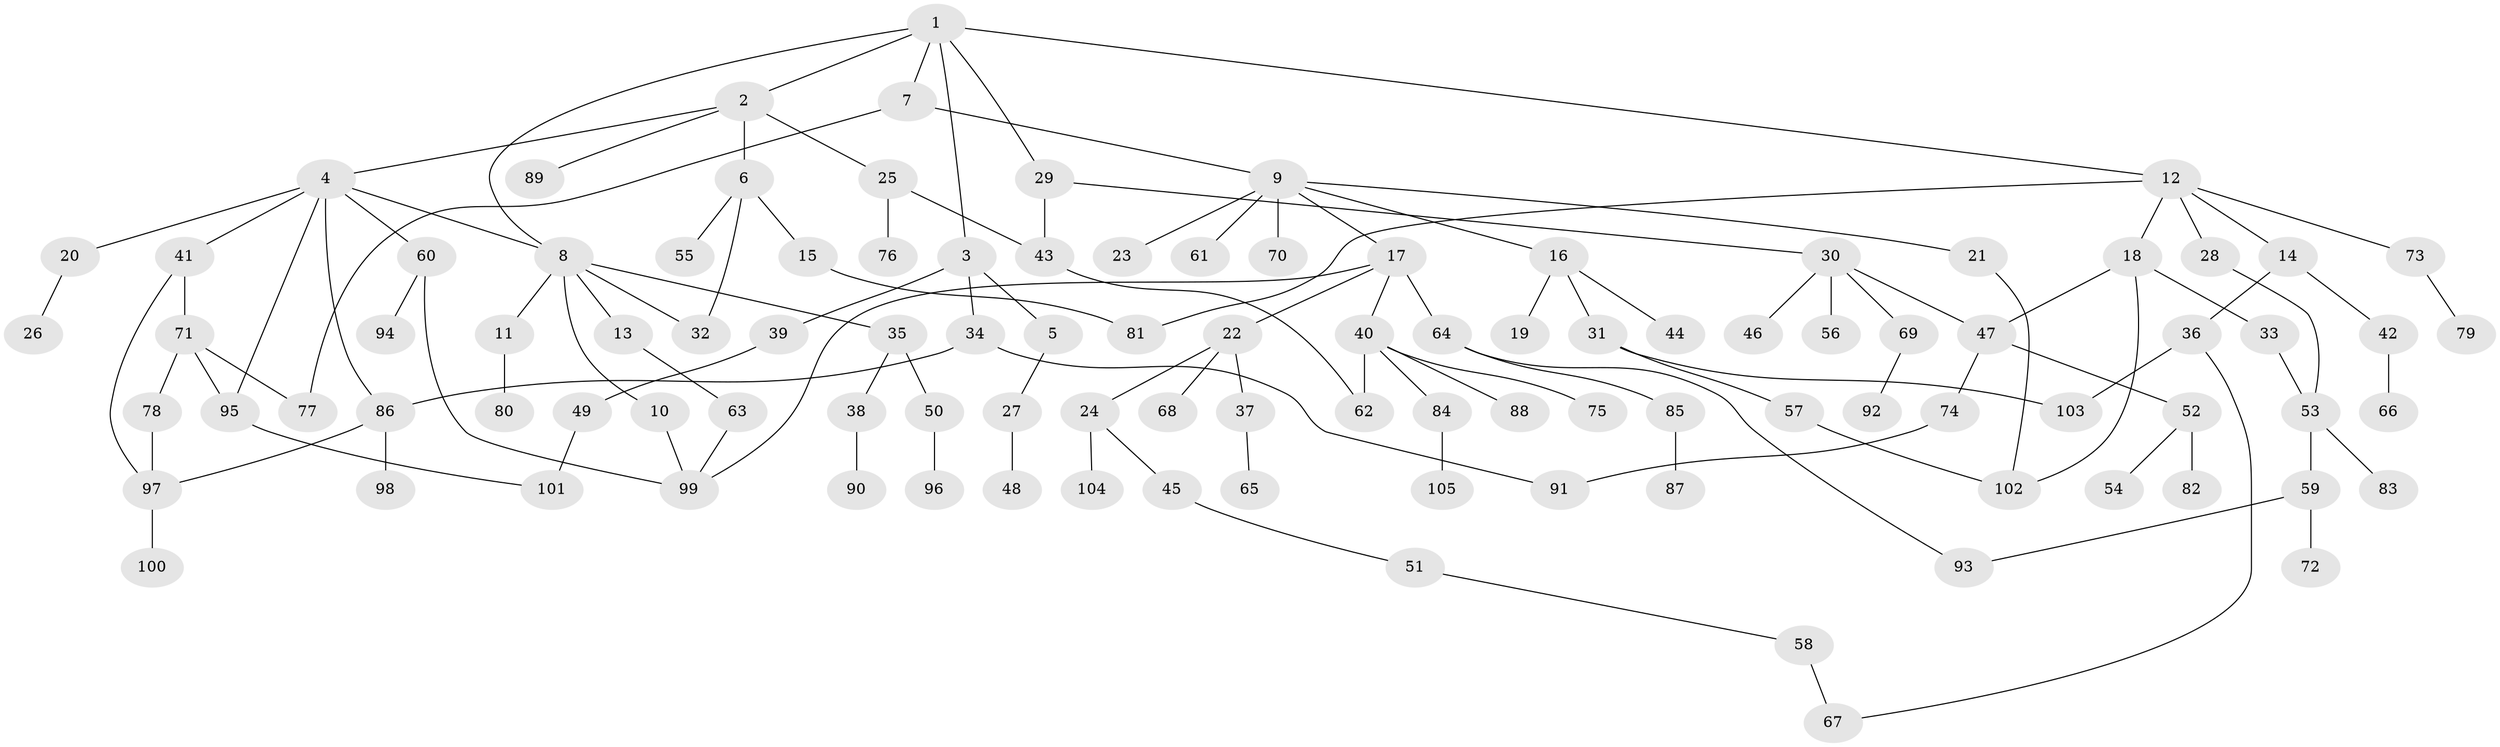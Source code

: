 // coarse degree distribution, {5: 0.09375, 2: 0.34375, 4: 0.1875, 7: 0.0625, 1: 0.21875, 3: 0.0625, 8: 0.03125}
// Generated by graph-tools (version 1.1) at 2025/36/03/04/25 23:36:11]
// undirected, 105 vertices, 126 edges
graph export_dot {
  node [color=gray90,style=filled];
  1;
  2;
  3;
  4;
  5;
  6;
  7;
  8;
  9;
  10;
  11;
  12;
  13;
  14;
  15;
  16;
  17;
  18;
  19;
  20;
  21;
  22;
  23;
  24;
  25;
  26;
  27;
  28;
  29;
  30;
  31;
  32;
  33;
  34;
  35;
  36;
  37;
  38;
  39;
  40;
  41;
  42;
  43;
  44;
  45;
  46;
  47;
  48;
  49;
  50;
  51;
  52;
  53;
  54;
  55;
  56;
  57;
  58;
  59;
  60;
  61;
  62;
  63;
  64;
  65;
  66;
  67;
  68;
  69;
  70;
  71;
  72;
  73;
  74;
  75;
  76;
  77;
  78;
  79;
  80;
  81;
  82;
  83;
  84;
  85;
  86;
  87;
  88;
  89;
  90;
  91;
  92;
  93;
  94;
  95;
  96;
  97;
  98;
  99;
  100;
  101;
  102;
  103;
  104;
  105;
  1 -- 2;
  1 -- 3;
  1 -- 7;
  1 -- 8;
  1 -- 12;
  1 -- 29;
  2 -- 4;
  2 -- 6;
  2 -- 25;
  2 -- 89;
  3 -- 5;
  3 -- 34;
  3 -- 39;
  4 -- 20;
  4 -- 41;
  4 -- 60;
  4 -- 86;
  4 -- 8;
  4 -- 95;
  5 -- 27;
  6 -- 15;
  6 -- 32;
  6 -- 55;
  7 -- 9;
  7 -- 77;
  8 -- 10;
  8 -- 11;
  8 -- 13;
  8 -- 35;
  8 -- 32;
  9 -- 16;
  9 -- 17;
  9 -- 21;
  9 -- 23;
  9 -- 61;
  9 -- 70;
  10 -- 99;
  11 -- 80;
  12 -- 14;
  12 -- 18;
  12 -- 28;
  12 -- 73;
  12 -- 81;
  13 -- 63;
  14 -- 36;
  14 -- 42;
  15 -- 81;
  16 -- 19;
  16 -- 31;
  16 -- 44;
  17 -- 22;
  17 -- 40;
  17 -- 64;
  17 -- 99;
  18 -- 33;
  18 -- 102;
  18 -- 47;
  20 -- 26;
  21 -- 102;
  22 -- 24;
  22 -- 37;
  22 -- 68;
  24 -- 45;
  24 -- 104;
  25 -- 43;
  25 -- 76;
  27 -- 48;
  28 -- 53;
  29 -- 30;
  29 -- 43;
  30 -- 46;
  30 -- 47;
  30 -- 56;
  30 -- 69;
  31 -- 57;
  31 -- 103;
  33 -- 53;
  34 -- 91;
  34 -- 86;
  35 -- 38;
  35 -- 50;
  36 -- 67;
  36 -- 103;
  37 -- 65;
  38 -- 90;
  39 -- 49;
  40 -- 75;
  40 -- 84;
  40 -- 88;
  40 -- 62;
  41 -- 71;
  41 -- 97;
  42 -- 66;
  43 -- 62;
  45 -- 51;
  47 -- 52;
  47 -- 74;
  49 -- 101;
  50 -- 96;
  51 -- 58;
  52 -- 54;
  52 -- 82;
  53 -- 59;
  53 -- 83;
  57 -- 102;
  58 -- 67;
  59 -- 72;
  59 -- 93;
  60 -- 94;
  60 -- 99;
  63 -- 99;
  64 -- 85;
  64 -- 93;
  69 -- 92;
  71 -- 77;
  71 -- 78;
  71 -- 95;
  73 -- 79;
  74 -- 91;
  78 -- 97;
  84 -- 105;
  85 -- 87;
  86 -- 97;
  86 -- 98;
  95 -- 101;
  97 -- 100;
}
